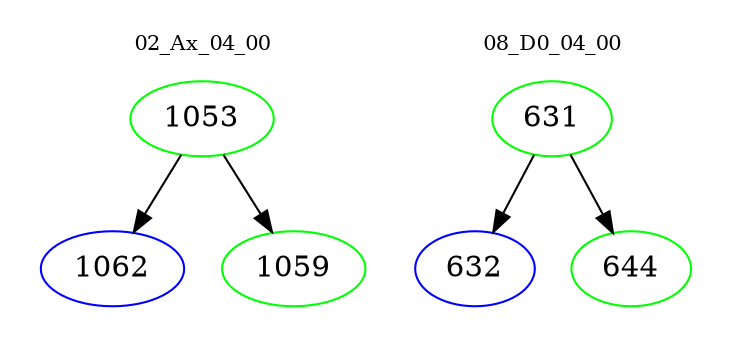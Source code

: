 digraph{
subgraph cluster_0 {
color = white
label = "02_Ax_04_00";
fontsize=10;
T0_1053 [label="1053", color="green"]
T0_1053 -> T0_1062 [color="black"]
T0_1062 [label="1062", color="blue"]
T0_1053 -> T0_1059 [color="black"]
T0_1059 [label="1059", color="green"]
}
subgraph cluster_1 {
color = white
label = "08_D0_04_00";
fontsize=10;
T1_631 [label="631", color="green"]
T1_631 -> T1_632 [color="black"]
T1_632 [label="632", color="blue"]
T1_631 -> T1_644 [color="black"]
T1_644 [label="644", color="green"]
}
}
